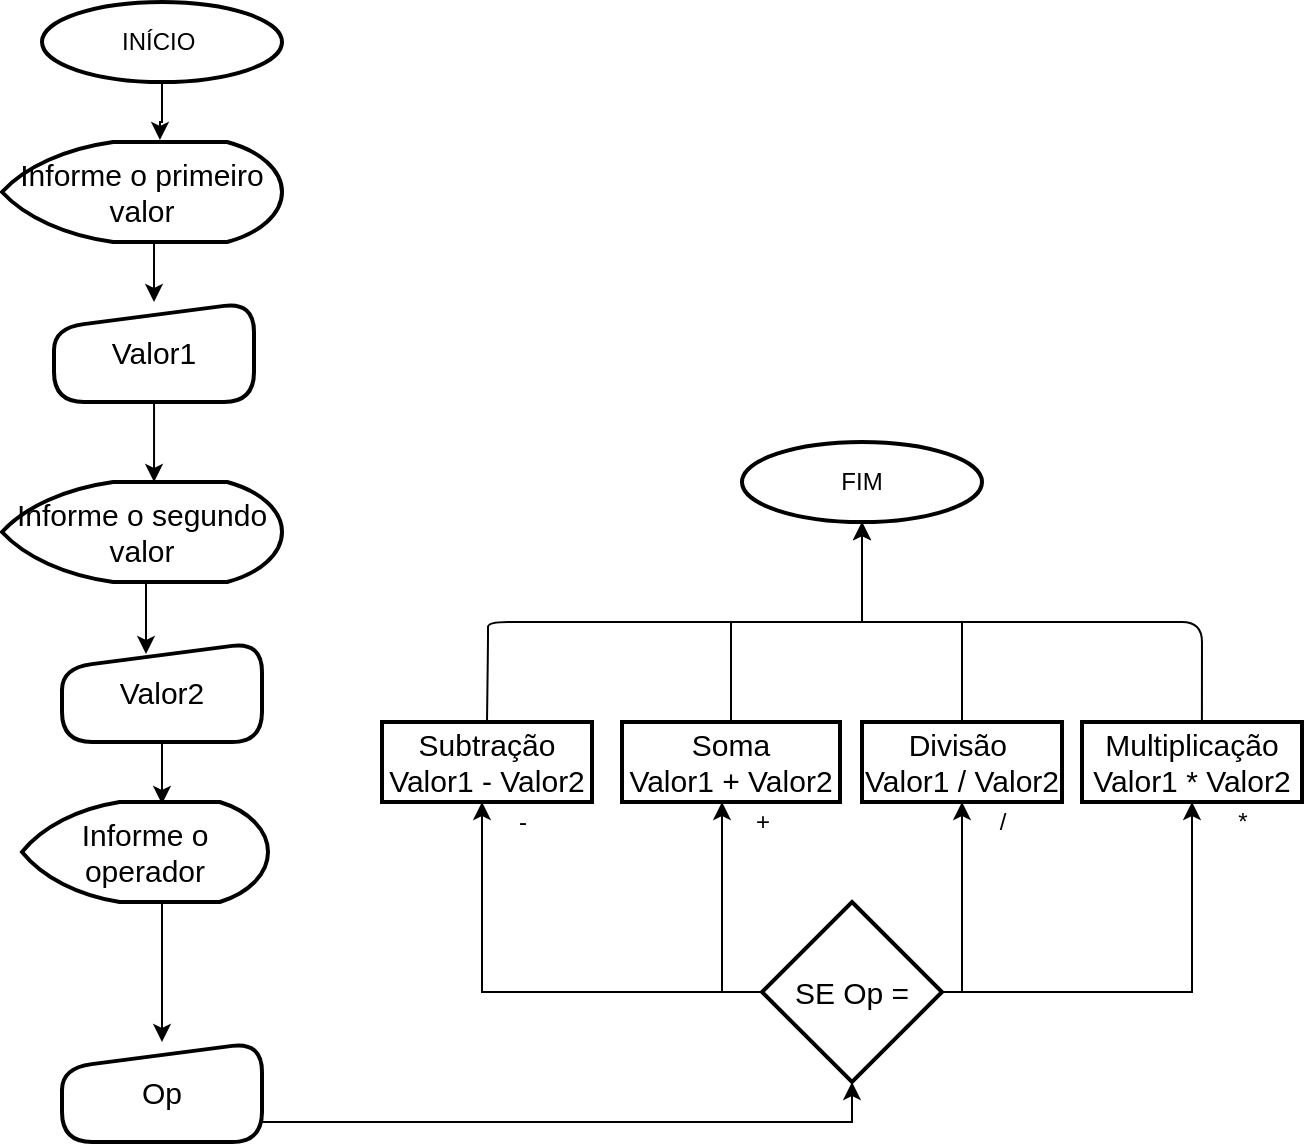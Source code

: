 <mxfile version="14.1.5" type="device"><diagram id="iF12jSooFOFUkO2Bf9R0" name="Página-1"><mxGraphModel dx="926" dy="1795" grid="1" gridSize="10" guides="1" tooltips="1" connect="1" arrows="1" fold="1" page="1" pageScale="1" pageWidth="827" pageHeight="1169" math="0" shadow="0"><root><mxCell id="0"/><mxCell id="1" parent="0"/><mxCell id="D2bkOjmRsJ5k-gYNULsw-5" value="" style="edgeStyle=orthogonalEdgeStyle;rounded=0;orthogonalLoop=1;jettySize=auto;html=1;entryX=0.564;entryY=-0.02;entryDx=0;entryDy=0;entryPerimeter=0;" edge="1" parent="1" source="Dk7Bdq1j4DQ_ZBlzDKk2-1" target="Dk7Bdq1j4DQ_ZBlzDKk2-2"><mxGeometry relative="1" as="geometry"><mxPoint x="119" y="60" as="targetPoint"/></mxGeometry></mxCell><mxCell id="Dk7Bdq1j4DQ_ZBlzDKk2-1" value="INÍCIO&amp;nbsp;" style="ellipse;whiteSpace=wrap;html=1;strokeWidth=2;" parent="1" vertex="1"><mxGeometry x="60" width="120" height="40" as="geometry"/></mxCell><mxCell id="D2bkOjmRsJ5k-gYNULsw-6" value="" style="edgeStyle=orthogonalEdgeStyle;rounded=0;orthogonalLoop=1;jettySize=auto;html=1;exitX=0.543;exitY=1;exitDx=0;exitDy=0;exitPerimeter=0;" edge="1" parent="1" source="Dk7Bdq1j4DQ_ZBlzDKk2-2" target="Dk7Bdq1j4DQ_ZBlzDKk2-5"><mxGeometry relative="1" as="geometry"><mxPoint x="116" y="130" as="sourcePoint"/></mxGeometry></mxCell><mxCell id="Dk7Bdq1j4DQ_ZBlzDKk2-2" value="&lt;font style=&quot;font-size: 15px&quot;&gt;Informe o primeiro valor&lt;/font&gt;" style="strokeWidth=2;html=1;shape=mxgraph.flowchart.display;whiteSpace=wrap;" parent="1" vertex="1"><mxGeometry x="40" y="70" width="140" height="50" as="geometry"/></mxCell><mxCell id="D2bkOjmRsJ5k-gYNULsw-4" value="" style="edgeStyle=orthogonalEdgeStyle;rounded=0;orthogonalLoop=1;jettySize=auto;html=1;entryX=0.543;entryY=0;entryDx=0;entryDy=0;entryPerimeter=0;" edge="1" parent="1" source="Dk7Bdq1j4DQ_ZBlzDKk2-5" target="Dk7Bdq1j4DQ_ZBlzDKk2-6"><mxGeometry relative="1" as="geometry"><mxPoint x="116" y="230" as="targetPoint"/></mxGeometry></mxCell><mxCell id="Dk7Bdq1j4DQ_ZBlzDKk2-5" value="&lt;font style=&quot;font-size: 15px&quot;&gt;Valor1&lt;/font&gt;" style="html=1;strokeWidth=2;shape=manualInput;whiteSpace=wrap;rounded=1;size=13;arcSize=30;" parent="1" vertex="1"><mxGeometry x="66" y="150" width="100" height="50" as="geometry"/></mxCell><mxCell id="D2bkOjmRsJ5k-gYNULsw-8" value="" style="edgeStyle=orthogonalEdgeStyle;rounded=0;orthogonalLoop=1;jettySize=auto;html=1;entryX=0.42;entryY=0.12;entryDx=0;entryDy=0;entryPerimeter=0;" edge="1" parent="1" source="Dk7Bdq1j4DQ_ZBlzDKk2-6" target="Dk7Bdq1j4DQ_ZBlzDKk2-7"><mxGeometry relative="1" as="geometry"><Array as="points"><mxPoint x="112" y="300"/><mxPoint x="112" y="300"/></Array></mxGeometry></mxCell><mxCell id="Dk7Bdq1j4DQ_ZBlzDKk2-6" value="&lt;font style=&quot;font-size: 15px&quot;&gt;Informe o segundo valor&lt;/font&gt;" style="strokeWidth=2;html=1;shape=mxgraph.flowchart.display;whiteSpace=wrap;" parent="1" vertex="1"><mxGeometry x="40" y="240" width="140" height="50" as="geometry"/></mxCell><mxCell id="D2bkOjmRsJ5k-gYNULsw-9" value="" style="edgeStyle=orthogonalEdgeStyle;rounded=0;orthogonalLoop=1;jettySize=auto;html=1;entryX=0.569;entryY=0.02;entryDx=0;entryDy=0;entryPerimeter=0;" edge="1" parent="1" source="Dk7Bdq1j4DQ_ZBlzDKk2-7" target="Dk7Bdq1j4DQ_ZBlzDKk2-8"><mxGeometry relative="1" as="geometry"/></mxCell><mxCell id="Dk7Bdq1j4DQ_ZBlzDKk2-7" value="&lt;font style=&quot;font-size: 15px&quot;&gt;Valor2&lt;/font&gt;" style="html=1;strokeWidth=2;shape=manualInput;whiteSpace=wrap;rounded=1;size=13;arcSize=30;" parent="1" vertex="1"><mxGeometry x="70" y="320" width="100" height="50" as="geometry"/></mxCell><mxCell id="D2bkOjmRsJ5k-gYNULsw-11" value="" style="edgeStyle=orthogonalEdgeStyle;rounded=0;orthogonalLoop=1;jettySize=auto;html=1;" edge="1" parent="1" source="Dk7Bdq1j4DQ_ZBlzDKk2-8" target="Dk7Bdq1j4DQ_ZBlzDKk2-9"><mxGeometry relative="1" as="geometry"><Array as="points"><mxPoint x="120" y="460"/><mxPoint x="120" y="460"/></Array></mxGeometry></mxCell><mxCell id="Dk7Bdq1j4DQ_ZBlzDKk2-8" value="&lt;font style=&quot;font-size: 15px&quot;&gt;Informe o operador&lt;/font&gt;" style="strokeWidth=2;html=1;shape=mxgraph.flowchart.display;whiteSpace=wrap;" parent="1" vertex="1"><mxGeometry x="50" y="400" width="123" height="50" as="geometry"/></mxCell><mxCell id="D2bkOjmRsJ5k-gYNULsw-13" value="" style="edgeStyle=orthogonalEdgeStyle;rounded=0;orthogonalLoop=1;jettySize=auto;html=1;entryX=0.5;entryY=1;entryDx=0;entryDy=0;entryPerimeter=0;" edge="1" parent="1" source="Dk7Bdq1j4DQ_ZBlzDKk2-9" target="Dk7Bdq1j4DQ_ZBlzDKk2-10"><mxGeometry relative="1" as="geometry"><mxPoint x="465" y="545" as="targetPoint"/><Array as="points"><mxPoint x="465" y="560"/></Array></mxGeometry></mxCell><mxCell id="Dk7Bdq1j4DQ_ZBlzDKk2-9" value="&lt;span style=&quot;font-size: 15px&quot;&gt;Op&lt;/span&gt;" style="html=1;strokeWidth=2;shape=manualInput;whiteSpace=wrap;rounded=1;size=13;arcSize=30;" parent="1" vertex="1"><mxGeometry x="70" y="520" width="100" height="50" as="geometry"/></mxCell><mxCell id="D2bkOjmRsJ5k-gYNULsw-14" value="" style="edgeStyle=orthogonalEdgeStyle;rounded=0;orthogonalLoop=1;jettySize=auto;html=1;entryX=0.5;entryY=1;entryDx=0;entryDy=0;" edge="1" parent="1" source="Dk7Bdq1j4DQ_ZBlzDKk2-10" target="D2bkOjmRsJ5k-gYNULsw-1"><mxGeometry relative="1" as="geometry"/></mxCell><mxCell id="D2bkOjmRsJ5k-gYNULsw-15" value="" style="edgeStyle=orthogonalEdgeStyle;rounded=0;orthogonalLoop=1;jettySize=auto;html=1;" edge="1" parent="1" source="Dk7Bdq1j4DQ_ZBlzDKk2-10" target="D2bkOjmRsJ5k-gYNULsw-2"><mxGeometry relative="1" as="geometry"><Array as="points"><mxPoint x="520" y="495"/></Array></mxGeometry></mxCell><mxCell id="D2bkOjmRsJ5k-gYNULsw-18" value="" style="edgeStyle=orthogonalEdgeStyle;rounded=0;orthogonalLoop=1;jettySize=auto;html=1;" edge="1" parent="1" source="Dk7Bdq1j4DQ_ZBlzDKk2-10" target="Dk7Bdq1j4DQ_ZBlzDKk2-11"><mxGeometry relative="1" as="geometry"><Array as="points"><mxPoint x="400" y="495"/></Array></mxGeometry></mxCell><mxCell id="D2bkOjmRsJ5k-gYNULsw-19" value="" style="edgeStyle=orthogonalEdgeStyle;rounded=0;orthogonalLoop=1;jettySize=auto;html=1;" edge="1" parent="1" source="Dk7Bdq1j4DQ_ZBlzDKk2-10"><mxGeometry relative="1" as="geometry"><mxPoint x="280" y="400" as="targetPoint"/><Array as="points"><mxPoint x="280" y="495"/></Array></mxGeometry></mxCell><mxCell id="Dk7Bdq1j4DQ_ZBlzDKk2-10" value="&lt;font style=&quot;font-size: 15px&quot;&gt;SE Op =&lt;/font&gt;" style="rhombus;whiteSpace=wrap;html=1;strokeWidth=2;" parent="1" vertex="1"><mxGeometry x="420" y="450" width="90" height="90" as="geometry"/></mxCell><mxCell id="D2bkOjmRsJ5k-gYNULsw-26" value="" style="edgeStyle=orthogonalEdgeStyle;rounded=0;orthogonalLoop=1;jettySize=auto;html=1;" edge="1" parent="1" source="Dk7Bdq1j4DQ_ZBlzDKk2-11" target="D2bkOjmRsJ5k-gYNULsw-24"><mxGeometry relative="1" as="geometry"/></mxCell><mxCell id="Dk7Bdq1j4DQ_ZBlzDKk2-11" value="&lt;font style=&quot;font-size: 15px&quot;&gt;Soma&lt;br&gt;Valor1 + Valor2&lt;/font&gt;" style="whiteSpace=wrap;html=1;strokeWidth=2;" parent="1" vertex="1"><mxGeometry x="350" y="360" width="109" height="40" as="geometry"/></mxCell><mxCell id="Dk7Bdq1j4DQ_ZBlzDKk2-13" value="&lt;font style=&quot;font-size: 15px&quot;&gt;Subtração&lt;br&gt;Valor1 - Valor2&lt;/font&gt;" style="whiteSpace=wrap;html=1;strokeWidth=2;" parent="1" vertex="1"><mxGeometry x="230" y="360" width="105" height="40" as="geometry"/></mxCell><mxCell id="D2bkOjmRsJ5k-gYNULsw-1" value="&lt;font style=&quot;font-size: 15px&quot;&gt;Multiplicação&lt;br&gt;Valor1 * Valor2&lt;/font&gt;" style="whiteSpace=wrap;html=1;strokeWidth=2;" vertex="1" parent="1"><mxGeometry x="580" y="360" width="110" height="40" as="geometry"/></mxCell><mxCell id="D2bkOjmRsJ5k-gYNULsw-27" value="" style="edgeStyle=orthogonalEdgeStyle;rounded=0;orthogonalLoop=1;jettySize=auto;html=1;" edge="1" parent="1" source="D2bkOjmRsJ5k-gYNULsw-2" target="D2bkOjmRsJ5k-gYNULsw-24"><mxGeometry relative="1" as="geometry"/></mxCell><mxCell id="D2bkOjmRsJ5k-gYNULsw-2" value="&lt;font style=&quot;font-size: 15px&quot;&gt;Divisão&amp;nbsp;&lt;br&gt;Valor1 / Valor2&lt;/font&gt;" style="whiteSpace=wrap;html=1;strokeWidth=2;" vertex="1" parent="1"><mxGeometry x="470" y="360" width="100" height="40" as="geometry"/></mxCell><mxCell id="D2bkOjmRsJ5k-gYNULsw-20" value="-" style="text;html=1;align=center;verticalAlign=middle;resizable=0;points=[];autosize=1;" vertex="1" parent="1"><mxGeometry x="290" y="400" width="20" height="20" as="geometry"/></mxCell><mxCell id="D2bkOjmRsJ5k-gYNULsw-21" value="+" style="text;html=1;align=center;verticalAlign=middle;resizable=0;points=[];autosize=1;" vertex="1" parent="1"><mxGeometry x="410" y="400" width="20" height="20" as="geometry"/></mxCell><mxCell id="D2bkOjmRsJ5k-gYNULsw-22" value="/" style="text;html=1;align=center;verticalAlign=middle;resizable=0;points=[];autosize=1;" vertex="1" parent="1"><mxGeometry x="530" y="400" width="20" height="20" as="geometry"/></mxCell><mxCell id="D2bkOjmRsJ5k-gYNULsw-23" value="*" style="text;html=1;align=center;verticalAlign=middle;resizable=0;points=[];autosize=1;" vertex="1" parent="1"><mxGeometry x="650" y="400" width="20" height="20" as="geometry"/></mxCell><mxCell id="D2bkOjmRsJ5k-gYNULsw-24" value="FIM" style="ellipse;whiteSpace=wrap;html=1;strokeWidth=2;" vertex="1" parent="1"><mxGeometry x="410" y="220" width="120" height="40" as="geometry"/></mxCell><mxCell id="D2bkOjmRsJ5k-gYNULsw-30" value="" style="endArrow=none;html=1;entryX=0.545;entryY=0;entryDx=0;entryDy=0;entryPerimeter=0;" edge="1" parent="1" target="D2bkOjmRsJ5k-gYNULsw-1"><mxGeometry width="50" height="50" relative="1" as="geometry"><mxPoint x="520" y="310" as="sourcePoint"/><mxPoint x="640" y="350" as="targetPoint"/><Array as="points"><mxPoint x="640" y="310"/></Array></mxGeometry></mxCell><mxCell id="D2bkOjmRsJ5k-gYNULsw-31" value="" style="endArrow=none;html=1;exitX=0.5;exitY=0;exitDx=0;exitDy=0;" edge="1" parent="1" source="Dk7Bdq1j4DQ_ZBlzDKk2-13"><mxGeometry width="50" height="50" relative="1" as="geometry"><mxPoint x="390" y="230" as="sourcePoint"/><mxPoint x="410" y="310" as="targetPoint"/><Array as="points"><mxPoint x="283" y="320"/><mxPoint x="283" y="310"/></Array></mxGeometry></mxCell></root></mxGraphModel></diagram></mxfile>